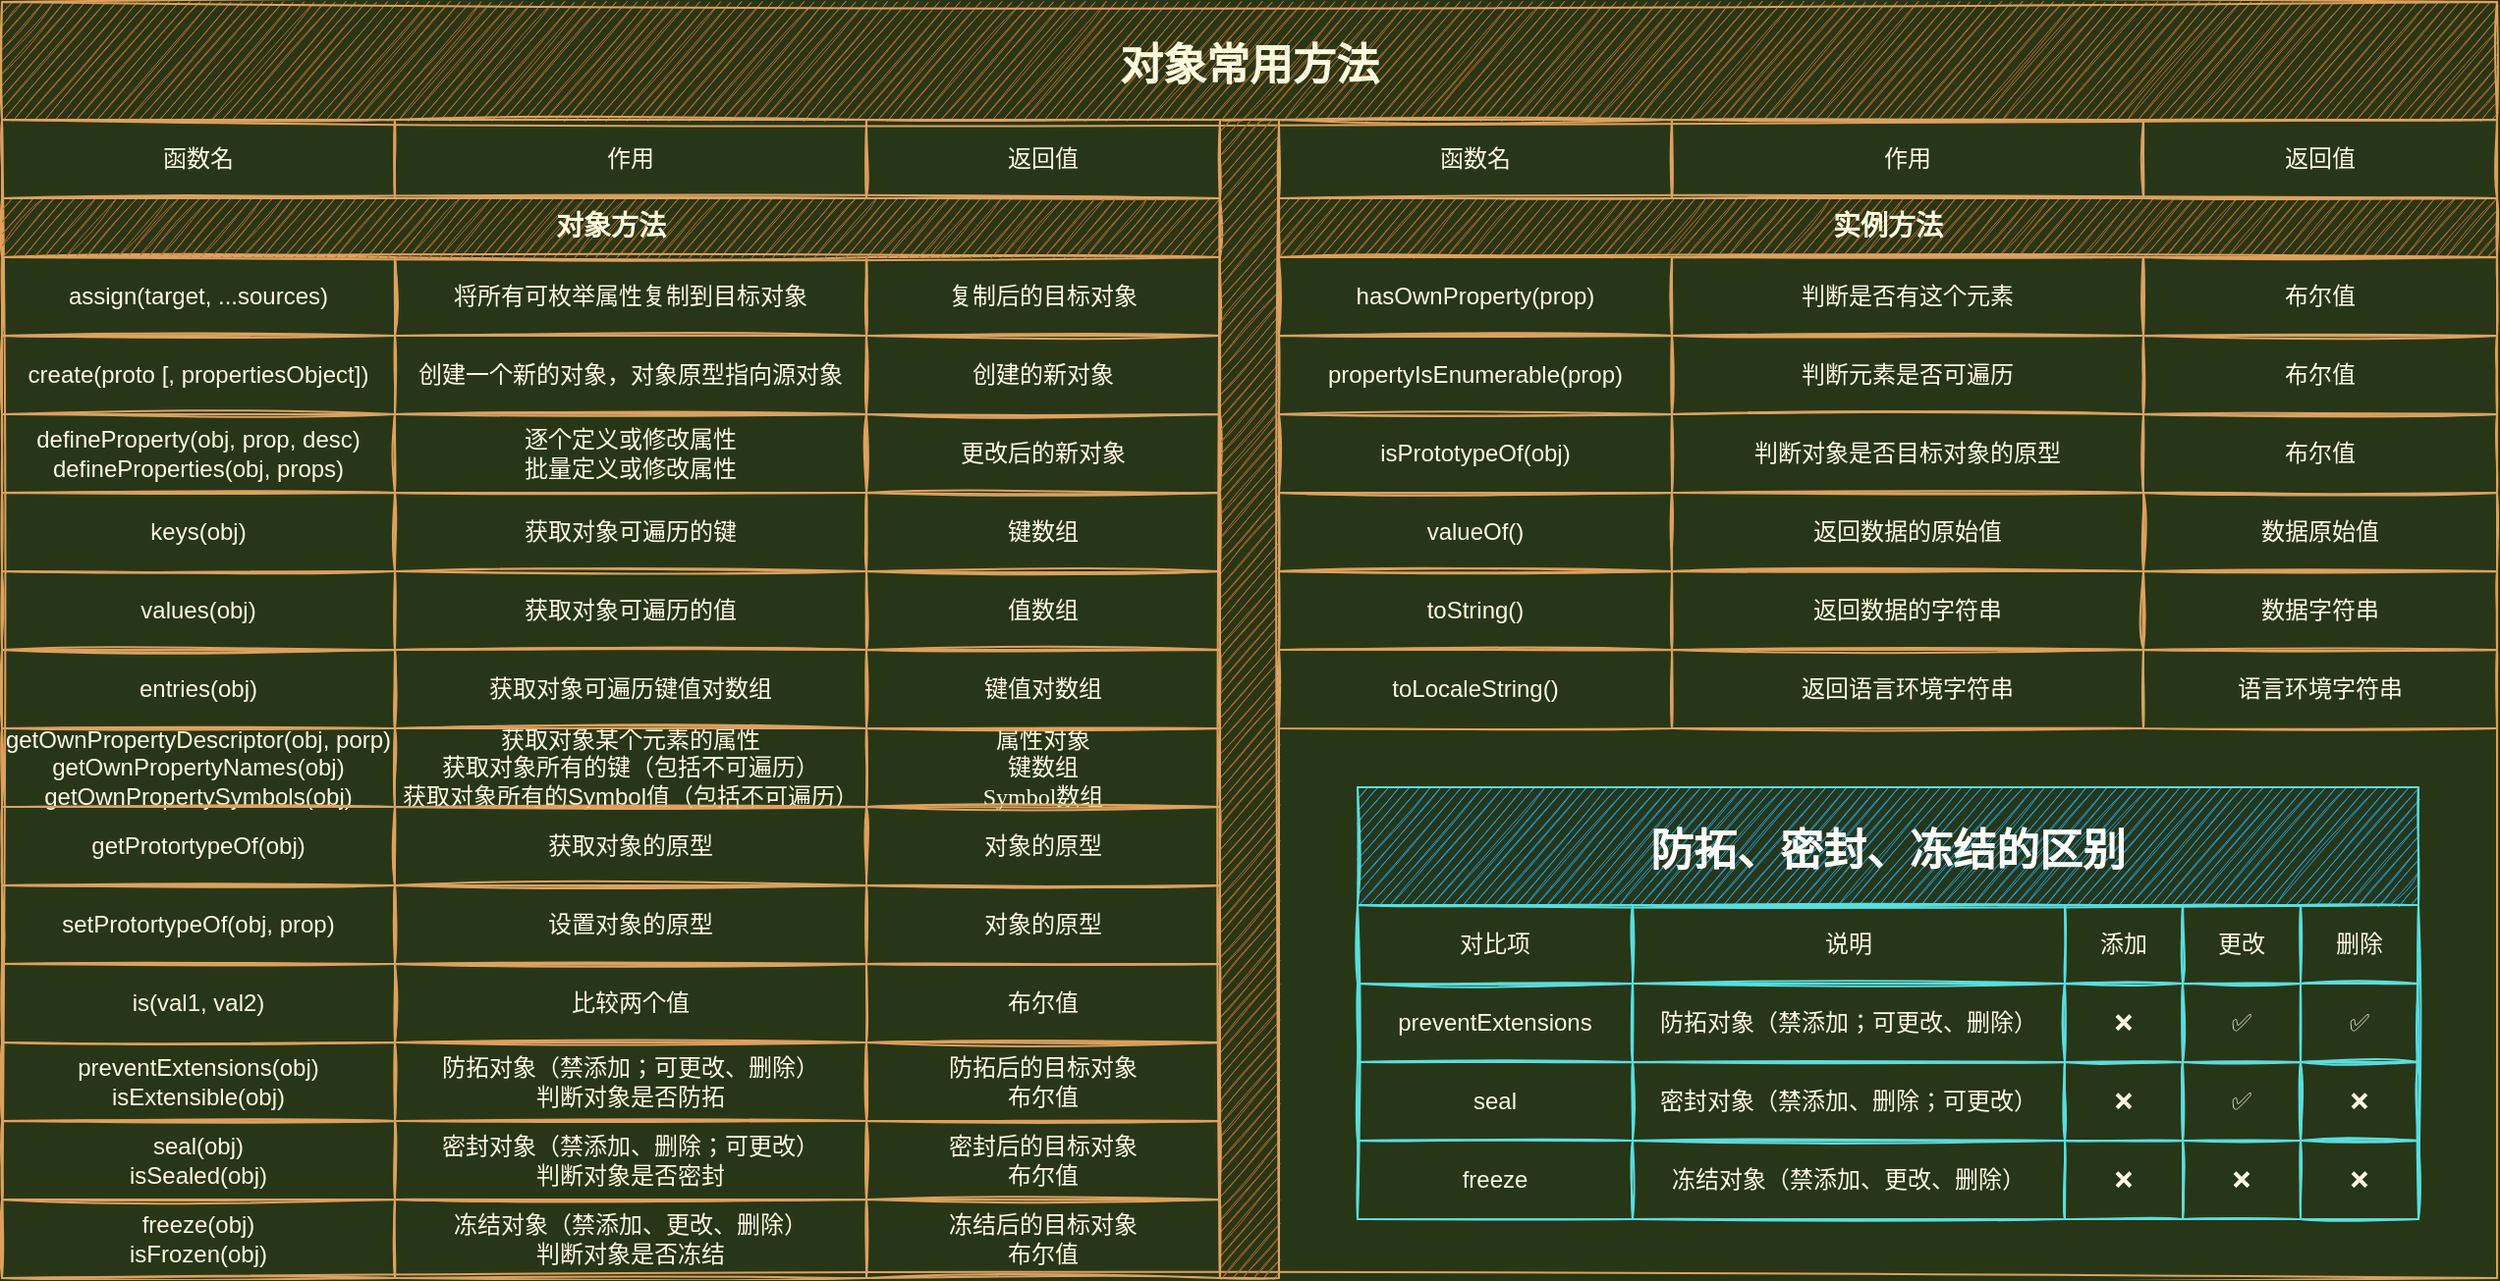 <mxfile version="18.0.1" type="device"><diagram id="MyC4N0mk3uq0Gx07OVX4" name="第 1 页"><mxGraphModel dx="2485" dy="839" grid="1" gridSize="10" guides="1" tooltips="1" connect="1" arrows="1" fold="1" page="0" pageScale="1" pageWidth="1600" pageHeight="900" background="#283618" math="0" shadow="0"><root><mxCell id="0"/><mxCell id="1" parent="0"/><mxCell id="WNdJeXzjOt3ikV5_hRUH-1" value="对象常用方法" style="swimlane;rounded=0;fontColor=#FEFAE0;strokeColor=#DDA15E;fillColor=#BC6C25;startSize=60;fontSize=22;sketch=1;" parent="1" vertex="1"><mxGeometry x="-920" y="40" width="1270" height="650" as="geometry"><mxRectangle x="-940" y="30" width="160" height="60" as="alternateBounds"/></mxGeometry></mxCell><mxCell id="5KKCU1d_Zbv4uG6h9ThC-34" value="assign(target, ...sources)" style="rounded=0;whiteSpace=wrap;html=1;fontColor=#FEFAE0;strokeColor=#DDA15E;fillColor=none;sketch=1;" parent="WNdJeXzjOt3ikV5_hRUH-1" vertex="1"><mxGeometry y="130" width="200" height="40" as="geometry"/></mxCell><mxCell id="5KKCU1d_Zbv4uG6h9ThC-35" value="create(proto [, propertiesObject])" style="rounded=0;whiteSpace=wrap;html=1;fontColor=#FEFAE0;strokeColor=#DDA15E;fillColor=none;sketch=1;" parent="WNdJeXzjOt3ikV5_hRUH-1" vertex="1"><mxGeometry y="170" width="200" height="40" as="geometry"/></mxCell><mxCell id="5KKCU1d_Zbv4uG6h9ThC-36" value="将所有可枚举属性复制到目标对象" style="rounded=0;whiteSpace=wrap;html=1;fontColor=#FEFAE0;strokeColor=#DDA15E;fillColor=none;sketch=1;" parent="WNdJeXzjOt3ikV5_hRUH-1" vertex="1"><mxGeometry x="200" y="130" width="240" height="40" as="geometry"/></mxCell><mxCell id="5KKCU1d_Zbv4uG6h9ThC-37" value="创建一个新的对象，对象原型指向源对象" style="rounded=0;whiteSpace=wrap;html=1;fontColor=#FEFAE0;strokeColor=#DDA15E;fillColor=none;sketch=1;" parent="WNdJeXzjOt3ikV5_hRUH-1" vertex="1"><mxGeometry x="200" y="170" width="240" height="40" as="geometry"/></mxCell><mxCell id="5KKCU1d_Zbv4uG6h9ThC-38" value="&lt;span style=&quot;font-family: &amp;quot;Apple Color Emoji&amp;quot;, &amp;quot;Segoe UI Emoji&amp;quot;, NotoColorEmoji, &amp;quot;Noto Color Emoji&amp;quot;, &amp;quot;Segoe UI Symbol&amp;quot;, &amp;quot;Android Emoji&amp;quot;, EmojiSymbols; line-height: 1em; font-size: 1em;&quot; aria-label=&quot;❌&quot; role=&quot;image&quot;&gt;创建的新对象&lt;/span&gt;" style="rounded=0;whiteSpace=wrap;html=1;fontColor=#FEFAE0;strokeColor=#DDA15E;fillColor=none;sketch=1;" parent="WNdJeXzjOt3ikV5_hRUH-1" vertex="1"><mxGeometry x="440" y="170" width="180" height="40" as="geometry"/></mxCell><mxCell id="5KKCU1d_Zbv4uG6h9ThC-39" value="&lt;font face=&quot;Apple Color Emoji, Segoe UI Emoji, NotoColorEmoji, Noto Color Emoji, Segoe UI Symbol, Android Emoji, EmojiSymbols&quot;&gt;复制后的目标对象&lt;/font&gt;" style="rounded=0;whiteSpace=wrap;html=1;fontColor=#FEFAE0;strokeColor=#DDA15E;fillColor=none;sketch=1;" parent="WNdJeXzjOt3ikV5_hRUH-1" vertex="1"><mxGeometry x="440" y="130" width="180" height="40" as="geometry"/></mxCell><mxCell id="5KKCU1d_Zbv4uG6h9ThC-40" value="函数名" style="rounded=0;whiteSpace=wrap;html=1;fontColor=#FEFAE0;strokeColor=#DDA15E;fillColor=none;sketch=1;" parent="WNdJeXzjOt3ikV5_hRUH-1" vertex="1"><mxGeometry y="60" width="200" height="40" as="geometry"/></mxCell><mxCell id="5KKCU1d_Zbv4uG6h9ThC-41" value="作用" style="rounded=0;whiteSpace=wrap;html=1;fontColor=#FEFAE0;strokeColor=#DDA15E;fillColor=none;sketch=1;" parent="WNdJeXzjOt3ikV5_hRUH-1" vertex="1"><mxGeometry x="200" y="60" width="240" height="40" as="geometry"/></mxCell><mxCell id="5KKCU1d_Zbv4uG6h9ThC-42" value="&lt;span style=&quot;font-family: &amp;quot;Apple Color Emoji&amp;quot;, &amp;quot;Segoe UI Emoji&amp;quot;, NotoColorEmoji, &amp;quot;Noto Color Emoji&amp;quot;, &amp;quot;Segoe UI Symbol&amp;quot;, &amp;quot;Android Emoji&amp;quot;, EmojiSymbols; line-height: 1em; font-size: 1em;&quot; aria-label=&quot;❌&quot; role=&quot;image&quot;&gt;返回值&lt;/span&gt;" style="rounded=0;whiteSpace=wrap;html=1;fontColor=#FEFAE0;strokeColor=#DDA15E;fillColor=none;fillStyle=dashed;sketch=1;" parent="WNdJeXzjOt3ikV5_hRUH-1" vertex="1"><mxGeometry x="440" y="60" width="180" height="40" as="geometry"/></mxCell><mxCell id="5KKCU1d_Zbv4uG6h9ThC-43" value="defineProperty(obj, prop, desc)&lt;br&gt;defineProperties(obj, props)" style="rounded=0;whiteSpace=wrap;html=1;fontColor=#FEFAE0;strokeColor=#DDA15E;fillColor=none;sketch=1;" parent="WNdJeXzjOt3ikV5_hRUH-1" vertex="1"><mxGeometry y="210" width="200" height="40" as="geometry"/></mxCell><mxCell id="5KKCU1d_Zbv4uG6h9ThC-44" value="逐个定义或修改属性&lt;br&gt;批量定义或修改属性" style="rounded=0;whiteSpace=wrap;html=1;fontColor=#FEFAE0;strokeColor=#DDA15E;fillColor=none;sketch=1;" parent="WNdJeXzjOt3ikV5_hRUH-1" vertex="1"><mxGeometry x="200" y="210" width="240" height="40" as="geometry"/></mxCell><mxCell id="5KKCU1d_Zbv4uG6h9ThC-45" value="&lt;font face=&quot;Apple Color Emoji, Segoe UI Emoji, NotoColorEmoji, Noto Color Emoji, Segoe UI Symbol, Android Emoji, EmojiSymbols&quot;&gt;更改后的新对象&lt;/font&gt;" style="rounded=0;whiteSpace=wrap;html=1;fontColor=#FEFAE0;strokeColor=#DDA15E;fillColor=none;sketch=1;" parent="WNdJeXzjOt3ikV5_hRUH-1" vertex="1"><mxGeometry x="440" y="210" width="180" height="40" as="geometry"/></mxCell><mxCell id="5KKCU1d_Zbv4uG6h9ThC-46" value="keys(obj)" style="rounded=0;whiteSpace=wrap;html=1;fontColor=#FEFAE0;strokeColor=#DDA15E;fillColor=none;sketch=1;" parent="WNdJeXzjOt3ikV5_hRUH-1" vertex="1"><mxGeometry y="250" width="200" height="40" as="geometry"/></mxCell><mxCell id="5KKCU1d_Zbv4uG6h9ThC-47" value="获取对象可遍历的键" style="rounded=0;whiteSpace=wrap;html=1;fontColor=#FEFAE0;strokeColor=#DDA15E;fillColor=none;sketch=1;" parent="WNdJeXzjOt3ikV5_hRUH-1" vertex="1"><mxGeometry x="200" y="250" width="240" height="40" as="geometry"/></mxCell><mxCell id="5KKCU1d_Zbv4uG6h9ThC-48" value="&lt;span style=&quot;font-family: &amp;quot;Apple Color Emoji&amp;quot;, &amp;quot;Segoe UI Emoji&amp;quot;, NotoColorEmoji, &amp;quot;Noto Color Emoji&amp;quot;, &amp;quot;Segoe UI Symbol&amp;quot;, &amp;quot;Android Emoji&amp;quot;, EmojiSymbols; line-height: 1em; font-size: 1em;&quot; aria-label=&quot;❌&quot; role=&quot;image&quot;&gt;键数组&lt;/span&gt;" style="rounded=0;whiteSpace=wrap;html=1;fontColor=#FEFAE0;strokeColor=#DDA15E;fillColor=none;sketch=1;" parent="WNdJeXzjOt3ikV5_hRUH-1" vertex="1"><mxGeometry x="440" y="250" width="180" height="40" as="geometry"/></mxCell><mxCell id="5KKCU1d_Zbv4uG6h9ThC-49" value="values(obj)" style="rounded=0;whiteSpace=wrap;html=1;fontColor=#FEFAE0;strokeColor=#DDA15E;fillColor=none;sketch=1;" parent="WNdJeXzjOt3ikV5_hRUH-1" vertex="1"><mxGeometry y="290" width="200" height="40" as="geometry"/></mxCell><mxCell id="5KKCU1d_Zbv4uG6h9ThC-50" value="获取对象可遍历的值" style="rounded=0;whiteSpace=wrap;html=1;fontColor=#FEFAE0;strokeColor=#DDA15E;fillColor=none;sketch=1;" parent="WNdJeXzjOt3ikV5_hRUH-1" vertex="1"><mxGeometry x="200" y="290" width="240" height="40" as="geometry"/></mxCell><mxCell id="5KKCU1d_Zbv4uG6h9ThC-51" value="&lt;span style=&quot;font-family: &amp;quot;Apple Color Emoji&amp;quot;, &amp;quot;Segoe UI Emoji&amp;quot;, NotoColorEmoji, &amp;quot;Noto Color Emoji&amp;quot;, &amp;quot;Segoe UI Symbol&amp;quot;, &amp;quot;Android Emoji&amp;quot;, EmojiSymbols; line-height: 1em; font-size: 1em;&quot; aria-label=&quot;❌&quot; role=&quot;image&quot;&gt;值数组&lt;/span&gt;" style="rounded=0;whiteSpace=wrap;html=1;fontColor=#FEFAE0;strokeColor=#DDA15E;fillColor=none;sketch=1;" parent="WNdJeXzjOt3ikV5_hRUH-1" vertex="1"><mxGeometry x="440" y="290" width="180" height="40" as="geometry"/></mxCell><mxCell id="5KKCU1d_Zbv4uG6h9ThC-52" value="getOwnPropertyDescriptor(obj, porp)&lt;br&gt;getOwnPropertyNames(obj)&lt;br&gt;getOwnPropertySymbols(obj)" style="rounded=0;whiteSpace=wrap;html=1;fontColor=#FEFAE0;strokeColor=#DDA15E;fillColor=none;sketch=1;" parent="WNdJeXzjOt3ikV5_hRUH-1" vertex="1"><mxGeometry y="370" width="200" height="40" as="geometry"/></mxCell><mxCell id="5KKCU1d_Zbv4uG6h9ThC-53" value="获取对象某个元素的属性&lt;br&gt;获取对象所有的键（包括不可遍历）&lt;br&gt;获取对象所有的Symbol值（包括不可遍历）" style="rounded=0;whiteSpace=wrap;html=1;fontColor=#FEFAE0;strokeColor=#DDA15E;fillColor=none;sketch=1;" parent="WNdJeXzjOt3ikV5_hRUH-1" vertex="1"><mxGeometry x="200" y="370" width="240" height="40" as="geometry"/></mxCell><mxCell id="5KKCU1d_Zbv4uG6h9ThC-54" value="&lt;span style=&quot;font-family: &amp;quot;Apple Color Emoji&amp;quot;, &amp;quot;Segoe UI Emoji&amp;quot;, NotoColorEmoji, &amp;quot;Noto Color Emoji&amp;quot;, &amp;quot;Segoe UI Symbol&amp;quot;, &amp;quot;Android Emoji&amp;quot;, EmojiSymbols;&quot;&gt;属性对象&lt;br&gt;键数组&lt;br&gt;Symbol数组&lt;br&gt;&lt;/span&gt;" style="rounded=0;whiteSpace=wrap;html=1;fontColor=#FEFAE0;strokeColor=#DDA15E;fillColor=none;sketch=1;" parent="WNdJeXzjOt3ikV5_hRUH-1" vertex="1"><mxGeometry x="440" y="370" width="180" height="40" as="geometry"/></mxCell><mxCell id="5KKCU1d_Zbv4uG6h9ThC-55" value="getProtortypeOf(obj)" style="rounded=0;whiteSpace=wrap;html=1;fontColor=#FEFAE0;strokeColor=#DDA15E;fillColor=none;sketch=1;" parent="WNdJeXzjOt3ikV5_hRUH-1" vertex="1"><mxGeometry y="410" width="200" height="40" as="geometry"/></mxCell><mxCell id="5KKCU1d_Zbv4uG6h9ThC-56" value="获取对象的原型" style="rounded=0;whiteSpace=wrap;html=1;fontColor=#FEFAE0;strokeColor=#DDA15E;fillColor=none;sketch=1;" parent="WNdJeXzjOt3ikV5_hRUH-1" vertex="1"><mxGeometry x="200" y="410" width="240" height="40" as="geometry"/></mxCell><mxCell id="5KKCU1d_Zbv4uG6h9ThC-57" value="对象的原型" style="rounded=0;whiteSpace=wrap;html=1;fontColor=#FEFAE0;strokeColor=#DDA15E;fillColor=none;sketch=1;" parent="WNdJeXzjOt3ikV5_hRUH-1" vertex="1"><mxGeometry x="440" y="410" width="180" height="40" as="geometry"/></mxCell><mxCell id="5KKCU1d_Zbv4uG6h9ThC-58" value="is(val1, val2)" style="rounded=0;whiteSpace=wrap;html=1;fontColor=#FEFAE0;strokeColor=#DDA15E;fillColor=none;sketch=1;" parent="WNdJeXzjOt3ikV5_hRUH-1" vertex="1"><mxGeometry y="490" width="200" height="40" as="geometry"/></mxCell><mxCell id="5KKCU1d_Zbv4uG6h9ThC-59" value="比较两个值" style="rounded=0;whiteSpace=wrap;html=1;fontColor=#FEFAE0;strokeColor=#DDA15E;fillColor=none;sketch=1;" parent="WNdJeXzjOt3ikV5_hRUH-1" vertex="1"><mxGeometry x="200" y="490" width="240" height="40" as="geometry"/></mxCell><mxCell id="5KKCU1d_Zbv4uG6h9ThC-60" value="布尔值" style="rounded=0;whiteSpace=wrap;html=1;fontColor=#FEFAE0;strokeColor=#DDA15E;fillColor=none;sketch=1;" parent="WNdJeXzjOt3ikV5_hRUH-1" vertex="1"><mxGeometry x="440" y="490" width="180" height="40" as="geometry"/></mxCell><mxCell id="5KKCU1d_Zbv4uG6h9ThC-61" value="entries(obj)" style="rounded=0;whiteSpace=wrap;html=1;fontColor=#FEFAE0;strokeColor=#DDA15E;fillColor=none;sketch=1;" parent="WNdJeXzjOt3ikV5_hRUH-1" vertex="1"><mxGeometry y="330" width="200" height="40" as="geometry"/></mxCell><mxCell id="5KKCU1d_Zbv4uG6h9ThC-62" value="获取对象可遍历键值对数组" style="rounded=0;whiteSpace=wrap;html=1;fontColor=#FEFAE0;strokeColor=#DDA15E;fillColor=none;sketch=1;" parent="WNdJeXzjOt3ikV5_hRUH-1" vertex="1"><mxGeometry x="200" y="330" width="240" height="40" as="geometry"/></mxCell><mxCell id="5KKCU1d_Zbv4uG6h9ThC-63" value="键值对数组" style="rounded=0;whiteSpace=wrap;html=1;fontColor=#FEFAE0;strokeColor=#DDA15E;fillColor=none;sketch=1;" parent="WNdJeXzjOt3ikV5_hRUH-1" vertex="1"><mxGeometry x="440" y="330" width="180" height="40" as="geometry"/></mxCell><mxCell id="WNdJeXzjOt3ikV5_hRUH-3" value="&lt;font size=&quot;1&quot; face=&quot;Apple Color Emoji, Segoe UI Emoji, NotoColorEmoji, Noto Color Emoji, Segoe UI Symbol, Android Emoji, EmojiSymbols&quot;&gt;&lt;b style=&quot;font-size: 14px;&quot;&gt;对象方法&lt;/b&gt;&lt;/font&gt;" style="rounded=0;whiteSpace=wrap;html=1;fontColor=#FEFAE0;strokeColor=#DDA15E;fillColor=#BC6C25;fillStyle=auto;sketch=1;" parent="WNdJeXzjOt3ikV5_hRUH-1" vertex="1"><mxGeometry y="100" width="620" height="30" as="geometry"/></mxCell><mxCell id="WNdJeXzjOt3ikV5_hRUH-4" value="&lt;font size=&quot;1&quot; face=&quot;Apple Color Emoji, Segoe UI Emoji, NotoColorEmoji, Noto Color Emoji, Segoe UI Symbol, Android Emoji, EmojiSymbols&quot;&gt;&lt;b style=&quot;font-size: 14px;&quot;&gt;实例方法&lt;/b&gt;&lt;/font&gt;" style="rounded=0;whiteSpace=wrap;html=1;fontColor=#FEFAE0;strokeColor=#DDA15E;fillColor=#BC6C25;fillStyle=auto;sketch=1;" parent="WNdJeXzjOt3ikV5_hRUH-1" vertex="1"><mxGeometry x="650" y="100" width="620" height="30" as="geometry"/></mxCell><mxCell id="zcXGrPnFrczwKPvCrAWV-1" value="hasOwnProperty(prop)" style="rounded=0;whiteSpace=wrap;html=1;fontColor=#FEFAE0;strokeColor=#DDA15E;fillColor=none;sketch=1;" parent="WNdJeXzjOt3ikV5_hRUH-1" vertex="1"><mxGeometry x="650" y="130" width="200" height="40" as="geometry"/></mxCell><mxCell id="zcXGrPnFrczwKPvCrAWV-2" value="propertyIsEnumerable(prop)" style="rounded=0;whiteSpace=wrap;html=1;fontColor=#FEFAE0;strokeColor=#DDA15E;fillColor=none;sketch=1;" parent="WNdJeXzjOt3ikV5_hRUH-1" vertex="1"><mxGeometry x="650" y="170" width="200" height="40" as="geometry"/></mxCell><mxCell id="zcXGrPnFrczwKPvCrAWV-13" value="判断是否有这个元素" style="rounded=0;whiteSpace=wrap;html=1;fontColor=#FEFAE0;strokeColor=#DDA15E;fillColor=none;sketch=1;" parent="WNdJeXzjOt3ikV5_hRUH-1" vertex="1"><mxGeometry x="850" y="130" width="240" height="40" as="geometry"/></mxCell><mxCell id="zcXGrPnFrczwKPvCrAWV-18" value="判断元素是否可遍历" style="rounded=0;whiteSpace=wrap;html=1;fontColor=#FEFAE0;strokeColor=#DDA15E;fillColor=none;sketch=1;" parent="WNdJeXzjOt3ikV5_hRUH-1" vertex="1"><mxGeometry x="850" y="170" width="240" height="40" as="geometry"/></mxCell><mxCell id="zcXGrPnFrczwKPvCrAWV-24" value="&lt;span style=&quot;font-family: &amp;quot;Apple Color Emoji&amp;quot;, &amp;quot;Segoe UI Emoji&amp;quot;, NotoColorEmoji, &amp;quot;Noto Color Emoji&amp;quot;, &amp;quot;Segoe UI Symbol&amp;quot;, &amp;quot;Android Emoji&amp;quot;, EmojiSymbols; line-height: 1em; font-size: 1em;&quot; aria-label=&quot;❌&quot; role=&quot;image&quot;&gt;布尔值&lt;/span&gt;" style="rounded=0;whiteSpace=wrap;html=1;fontColor=#FEFAE0;strokeColor=#DDA15E;fillColor=none;sketch=1;" parent="WNdJeXzjOt3ikV5_hRUH-1" vertex="1"><mxGeometry x="1090" y="170" width="180" height="40" as="geometry"/></mxCell><mxCell id="zcXGrPnFrczwKPvCrAWV-30" value="&lt;span style=&quot;font-family: &amp;quot;Apple Color Emoji&amp;quot;, &amp;quot;Segoe UI Emoji&amp;quot;, NotoColorEmoji, &amp;quot;Noto Color Emoji&amp;quot;, &amp;quot;Segoe UI Symbol&amp;quot;, &amp;quot;Android Emoji&amp;quot;, EmojiSymbols; line-height: 1em; font-size: 1em;&quot; aria-label=&quot;❌&quot; role=&quot;image&quot;&gt;布尔值&lt;/span&gt;" style="rounded=0;whiteSpace=wrap;html=1;fontColor=#FEFAE0;strokeColor=#DDA15E;fillColor=none;sketch=1;" parent="WNdJeXzjOt3ikV5_hRUH-1" vertex="1"><mxGeometry x="1090" y="130" width="180" height="40" as="geometry"/></mxCell><mxCell id="5KKCU1d_Zbv4uG6h9ThC-19" value="isPrototypeOf(obj)" style="rounded=0;whiteSpace=wrap;html=1;fontColor=#FEFAE0;strokeColor=#DDA15E;fillColor=none;sketch=1;" parent="WNdJeXzjOt3ikV5_hRUH-1" vertex="1"><mxGeometry x="650" y="210" width="200" height="40" as="geometry"/></mxCell><mxCell id="5KKCU1d_Zbv4uG6h9ThC-20" value="判断对象是否目标对象的原型" style="rounded=0;whiteSpace=wrap;html=1;fontColor=#FEFAE0;strokeColor=#DDA15E;fillColor=none;sketch=1;" parent="WNdJeXzjOt3ikV5_hRUH-1" vertex="1"><mxGeometry x="850" y="210" width="240" height="40" as="geometry"/></mxCell><mxCell id="5KKCU1d_Zbv4uG6h9ThC-21" value="&lt;span style=&quot;font-family: &amp;quot;Apple Color Emoji&amp;quot;, &amp;quot;Segoe UI Emoji&amp;quot;, NotoColorEmoji, &amp;quot;Noto Color Emoji&amp;quot;, &amp;quot;Segoe UI Symbol&amp;quot;, &amp;quot;Android Emoji&amp;quot;, EmojiSymbols; line-height: 1em; font-size: 1em;&quot; aria-label=&quot;❌&quot; role=&quot;image&quot;&gt;布尔值&lt;/span&gt;" style="rounded=0;whiteSpace=wrap;html=1;fontColor=#FEFAE0;strokeColor=#DDA15E;fillColor=none;sketch=1;" parent="WNdJeXzjOt3ikV5_hRUH-1" vertex="1"><mxGeometry x="1090" y="210" width="180" height="40" as="geometry"/></mxCell><mxCell id="5KKCU1d_Zbv4uG6h9ThC-22" value="valueOf()" style="rounded=0;whiteSpace=wrap;html=1;fontColor=#FEFAE0;strokeColor=#DDA15E;fillColor=none;sketch=1;" parent="WNdJeXzjOt3ikV5_hRUH-1" vertex="1"><mxGeometry x="650" y="250" width="200" height="40" as="geometry"/></mxCell><mxCell id="5KKCU1d_Zbv4uG6h9ThC-23" value="返回数据的原始值" style="rounded=0;whiteSpace=wrap;html=1;fontColor=#FEFAE0;strokeColor=#DDA15E;fillColor=none;sketch=1;" parent="WNdJeXzjOt3ikV5_hRUH-1" vertex="1"><mxGeometry x="850" y="250" width="240" height="40" as="geometry"/></mxCell><mxCell id="5KKCU1d_Zbv4uG6h9ThC-24" value="&lt;span style=&quot;font-family: &amp;quot;Apple Color Emoji&amp;quot;, &amp;quot;Segoe UI Emoji&amp;quot;, NotoColorEmoji, &amp;quot;Noto Color Emoji&amp;quot;, &amp;quot;Segoe UI Symbol&amp;quot;, &amp;quot;Android Emoji&amp;quot;, EmojiSymbols; line-height: 1em; font-size: 1em;&quot; aria-label=&quot;❌&quot; role=&quot;image&quot;&gt;数据原始值&lt;/span&gt;" style="rounded=0;whiteSpace=wrap;html=1;fontColor=#FEFAE0;strokeColor=#DDA15E;fillColor=none;sketch=1;" parent="WNdJeXzjOt3ikV5_hRUH-1" vertex="1"><mxGeometry x="1090" y="250" width="180" height="40" as="geometry"/></mxCell><mxCell id="5KKCU1d_Zbv4uG6h9ThC-25" value="toString()" style="rounded=0;whiteSpace=wrap;html=1;fontColor=#FEFAE0;strokeColor=#DDA15E;fillColor=none;sketch=1;" parent="WNdJeXzjOt3ikV5_hRUH-1" vertex="1"><mxGeometry x="650" y="290" width="200" height="40" as="geometry"/></mxCell><mxCell id="5KKCU1d_Zbv4uG6h9ThC-26" value="返回数据的字符串" style="rounded=0;whiteSpace=wrap;html=1;fontColor=#FEFAE0;strokeColor=#DDA15E;fillColor=none;sketch=1;" parent="WNdJeXzjOt3ikV5_hRUH-1" vertex="1"><mxGeometry x="850" y="290" width="240" height="40" as="geometry"/></mxCell><mxCell id="5KKCU1d_Zbv4uG6h9ThC-27" value="&lt;span style=&quot;font-family: &amp;quot;Apple Color Emoji&amp;quot;, &amp;quot;Segoe UI Emoji&amp;quot;, NotoColorEmoji, &amp;quot;Noto Color Emoji&amp;quot;, &amp;quot;Segoe UI Symbol&amp;quot;, &amp;quot;Android Emoji&amp;quot;, EmojiSymbols; line-height: 1em; font-size: 1em;&quot; aria-label=&quot;❌&quot; role=&quot;image&quot;&gt;数据字符串&lt;/span&gt;" style="rounded=0;whiteSpace=wrap;html=1;fontColor=#FEFAE0;strokeColor=#DDA15E;fillColor=none;sketch=1;" parent="WNdJeXzjOt3ikV5_hRUH-1" vertex="1"><mxGeometry x="1090" y="290" width="180" height="40" as="geometry"/></mxCell><mxCell id="5KKCU1d_Zbv4uG6h9ThC-28" value="toLocaleString()" style="rounded=0;whiteSpace=wrap;html=1;fontColor=#FEFAE0;strokeColor=#DDA15E;fillColor=none;sketch=1;" parent="WNdJeXzjOt3ikV5_hRUH-1" vertex="1"><mxGeometry x="650" y="330" width="200" height="40" as="geometry"/></mxCell><mxCell id="5KKCU1d_Zbv4uG6h9ThC-29" value="返回语言环境字符串" style="rounded=0;whiteSpace=wrap;html=1;fontColor=#FEFAE0;strokeColor=#DDA15E;fillColor=none;sketch=1;" parent="WNdJeXzjOt3ikV5_hRUH-1" vertex="1"><mxGeometry x="850" y="330" width="240" height="40" as="geometry"/></mxCell><mxCell id="5KKCU1d_Zbv4uG6h9ThC-30" value="语言环境字符串" style="rounded=0;whiteSpace=wrap;html=1;fontColor=#FEFAE0;strokeColor=#DDA15E;fillColor=none;sketch=1;" parent="WNdJeXzjOt3ikV5_hRUH-1" vertex="1"><mxGeometry x="1090" y="330" width="180" height="40" as="geometry"/></mxCell><mxCell id="WNdJeXzjOt3ikV5_hRUH-5" value="" style="rounded=0;whiteSpace=wrap;html=1;fontColor=#FEFAE0;strokeColor=#DDA15E;fillColor=#BC6C25;fillStyle=auto;sketch=1;" parent="WNdJeXzjOt3ikV5_hRUH-1" vertex="1"><mxGeometry x="620" y="60" width="30" height="590" as="geometry"/></mxCell><mxCell id="WNdJeXzjOt3ikV5_hRUH-6" value="函数名" style="rounded=0;whiteSpace=wrap;html=1;fontColor=#FEFAE0;strokeColor=#DDA15E;fillColor=none;sketch=1;" parent="WNdJeXzjOt3ikV5_hRUH-1" vertex="1"><mxGeometry x="650" y="60" width="200" height="40" as="geometry"/></mxCell><mxCell id="WNdJeXzjOt3ikV5_hRUH-7" value="作用" style="rounded=0;whiteSpace=wrap;html=1;fontColor=#FEFAE0;strokeColor=#DDA15E;fillColor=none;sketch=1;" parent="WNdJeXzjOt3ikV5_hRUH-1" vertex="1"><mxGeometry x="850" y="60" width="240" height="40" as="geometry"/></mxCell><mxCell id="WNdJeXzjOt3ikV5_hRUH-8" value="&lt;span style=&quot;font-family: &amp;quot;Apple Color Emoji&amp;quot;, &amp;quot;Segoe UI Emoji&amp;quot;, NotoColorEmoji, &amp;quot;Noto Color Emoji&amp;quot;, &amp;quot;Segoe UI Symbol&amp;quot;, &amp;quot;Android Emoji&amp;quot;, EmojiSymbols; line-height: 1em; font-size: 1em;&quot; aria-label=&quot;❌&quot; role=&quot;image&quot;&gt;返回值&lt;/span&gt;" style="rounded=0;whiteSpace=wrap;html=1;fontColor=#FEFAE0;strokeColor=#DDA15E;fillColor=none;fillStyle=dashed;sketch=1;" parent="WNdJeXzjOt3ikV5_hRUH-1" vertex="1"><mxGeometry x="1090" y="60" width="180" height="40" as="geometry"/></mxCell><mxCell id="WNdJeXzjOt3ikV5_hRUH-9" value="setProtortypeOf(obj, prop)" style="rounded=0;whiteSpace=wrap;html=1;fontColor=#FEFAE0;strokeColor=#DDA15E;fillColor=none;sketch=1;" parent="WNdJeXzjOt3ikV5_hRUH-1" vertex="1"><mxGeometry y="450" width="200" height="40" as="geometry"/></mxCell><mxCell id="WNdJeXzjOt3ikV5_hRUH-10" value="设置对象的原型" style="rounded=0;whiteSpace=wrap;html=1;fontColor=#FEFAE0;strokeColor=#DDA15E;fillColor=none;sketch=1;" parent="WNdJeXzjOt3ikV5_hRUH-1" vertex="1"><mxGeometry x="200" y="450" width="240" height="40" as="geometry"/></mxCell><mxCell id="WNdJeXzjOt3ikV5_hRUH-11" value="对象的原型" style="rounded=0;whiteSpace=wrap;html=1;fontColor=#FEFAE0;strokeColor=#DDA15E;fillColor=none;sketch=1;" parent="WNdJeXzjOt3ikV5_hRUH-1" vertex="1"><mxGeometry x="440" y="450" width="180" height="40" as="geometry"/></mxCell><mxCell id="WNdJeXzjOt3ikV5_hRUH-35" value="preventExtensions(obj)&lt;br&gt;isExtensible(obj)" style="rounded=0;whiteSpace=wrap;html=1;fontColor=#FEFAE0;strokeColor=#DDA15E;fillColor=none;sketch=1;" parent="WNdJeXzjOt3ikV5_hRUH-1" vertex="1"><mxGeometry y="530" width="200" height="40" as="geometry"/></mxCell><mxCell id="WNdJeXzjOt3ikV5_hRUH-36" value="防拓对象（禁添加；可更改、删除）&lt;br&gt;判断对象是否防拓" style="rounded=0;whiteSpace=wrap;html=1;fontColor=#FEFAE0;strokeColor=#DDA15E;fillColor=none;sketch=1;" parent="WNdJeXzjOt3ikV5_hRUH-1" vertex="1"><mxGeometry x="200" y="530" width="240" height="40" as="geometry"/></mxCell><mxCell id="WNdJeXzjOt3ikV5_hRUH-37" value="防拓后的目标对象&lt;br&gt;布尔值" style="rounded=0;whiteSpace=wrap;html=1;fontColor=#FEFAE0;strokeColor=#DDA15E;fillColor=none;sketch=1;" parent="WNdJeXzjOt3ikV5_hRUH-1" vertex="1"><mxGeometry x="440" y="530" width="180" height="40" as="geometry"/></mxCell><mxCell id="WNdJeXzjOt3ikV5_hRUH-38" value="seal(obj)&lt;br&gt;isSealed(obj)" style="rounded=0;whiteSpace=wrap;html=1;fontColor=#FEFAE0;strokeColor=#DDA15E;fillColor=none;sketch=1;" parent="WNdJeXzjOt3ikV5_hRUH-1" vertex="1"><mxGeometry y="570" width="200" height="40" as="geometry"/></mxCell><mxCell id="WNdJeXzjOt3ikV5_hRUH-39" value="密封对象（禁添加、删除；可更改）&lt;br&gt;判断对象是否密封" style="rounded=0;whiteSpace=wrap;html=1;fontColor=#FEFAE0;strokeColor=#DDA15E;fillColor=none;sketch=1;" parent="WNdJeXzjOt3ikV5_hRUH-1" vertex="1"><mxGeometry x="200" y="570" width="240" height="40" as="geometry"/></mxCell><mxCell id="WNdJeXzjOt3ikV5_hRUH-40" value="密封后的目标对象&lt;br&gt;布尔值" style="rounded=0;whiteSpace=wrap;html=1;fontColor=#FEFAE0;strokeColor=#DDA15E;fillColor=none;sketch=1;" parent="WNdJeXzjOt3ikV5_hRUH-1" vertex="1"><mxGeometry x="440" y="570" width="180" height="40" as="geometry"/></mxCell><mxCell id="WNdJeXzjOt3ikV5_hRUH-41" value="freeze(obj)&lt;br&gt;isFrozen(obj)" style="rounded=0;whiteSpace=wrap;html=1;fontColor=#FEFAE0;strokeColor=#DDA15E;fillColor=none;sketch=1;" parent="WNdJeXzjOt3ikV5_hRUH-1" vertex="1"><mxGeometry y="610" width="200" height="40" as="geometry"/></mxCell><mxCell id="WNdJeXzjOt3ikV5_hRUH-42" value="冻结对象（禁添加、更改、删除）&lt;br&gt;判断对象是否冻结" style="rounded=0;whiteSpace=wrap;html=1;fontColor=#FEFAE0;strokeColor=#DDA15E;fillColor=none;sketch=1;" parent="WNdJeXzjOt3ikV5_hRUH-1" vertex="1"><mxGeometry x="200" y="610" width="240" height="40" as="geometry"/></mxCell><mxCell id="WNdJeXzjOt3ikV5_hRUH-43" value="冻结后的目标对象&lt;br&gt;布尔值" style="rounded=0;whiteSpace=wrap;html=1;fontColor=#FEFAE0;strokeColor=#DDA15E;fillColor=none;sketch=1;" parent="WNdJeXzjOt3ikV5_hRUH-1" vertex="1"><mxGeometry x="440" y="610" width="180" height="40" as="geometry"/></mxCell><mxCell id="WNdJeXzjOt3ikV5_hRUH-65" value="防拓、密封、冻结的区别" style="swimlane;rounded=0;sketch=1;fontSize=22;fontColor=#ffffff;strokeColor=#59DEDE;fillColor=#1ba1e2;startSize=60;" parent="WNdJeXzjOt3ikV5_hRUH-1" vertex="1"><mxGeometry x="690" y="400" width="540" height="220" as="geometry"><mxRectangle x="690" y="400" width="270" height="60" as="alternateBounds"/></mxGeometry></mxCell><mxCell id="WNdJeXzjOt3ikV5_hRUH-44" value="preventExtensions" style="rounded=0;whiteSpace=wrap;html=1;fontColor=#FEFAE0;strokeColor=#59DEDE;fillColor=none;sketch=1;" parent="WNdJeXzjOt3ikV5_hRUH-65" vertex="1"><mxGeometry y="100" width="140" height="40" as="geometry"/></mxCell><mxCell id="WNdJeXzjOt3ikV5_hRUH-45" value="seal" style="rounded=0;whiteSpace=wrap;html=1;fontColor=#FEFAE0;strokeColor=#59DEDE;fillColor=none;sketch=1;" parent="WNdJeXzjOt3ikV5_hRUH-65" vertex="1"><mxGeometry y="140" width="140" height="40" as="geometry"/></mxCell><mxCell id="WNdJeXzjOt3ikV5_hRUH-46" value="防拓对象（禁添加；可更改、删除）" style="rounded=0;whiteSpace=wrap;html=1;fontColor=#FEFAE0;strokeColor=#59DEDE;fillColor=none;sketch=1;" parent="WNdJeXzjOt3ikV5_hRUH-65" vertex="1"><mxGeometry x="140" y="100" width="220" height="40" as="geometry"/></mxCell><mxCell id="WNdJeXzjOt3ikV5_hRUH-47" value="密封对象（禁添加、删除；可更改）" style="rounded=0;whiteSpace=wrap;html=1;fontColor=#FEFAE0;strokeColor=#59DEDE;fillColor=none;sketch=1;" parent="WNdJeXzjOt3ikV5_hRUH-65" vertex="1"><mxGeometry x="140" y="140" width="220" height="40" as="geometry"/></mxCell><mxCell id="WNdJeXzjOt3ikV5_hRUH-48" value="freeze" style="rounded=0;whiteSpace=wrap;html=1;fontColor=#FEFAE0;strokeColor=#59DEDE;fillColor=none;sketch=1;" parent="WNdJeXzjOt3ikV5_hRUH-65" vertex="1"><mxGeometry y="180" width="140" height="40" as="geometry"/></mxCell><mxCell id="WNdJeXzjOt3ikV5_hRUH-49" value="冻结对象（禁添加、更改、删除）" style="rounded=0;whiteSpace=wrap;html=1;fontColor=#FEFAE0;strokeColor=#59DEDE;fillColor=none;sketch=1;" parent="WNdJeXzjOt3ikV5_hRUH-65" vertex="1"><mxGeometry x="140" y="180" width="220" height="40" as="geometry"/></mxCell><mxCell id="WNdJeXzjOt3ikV5_hRUH-50" value="对比项" style="rounded=0;whiteSpace=wrap;html=1;fontColor=#FEFAE0;strokeColor=#59DEDE;fillColor=none;sketch=1;" parent="WNdJeXzjOt3ikV5_hRUH-65" vertex="1"><mxGeometry y="60" width="140" height="40" as="geometry"/></mxCell><mxCell id="WNdJeXzjOt3ikV5_hRUH-51" value="说明" style="rounded=0;whiteSpace=wrap;html=1;fontColor=#FEFAE0;strokeColor=#59DEDE;fillColor=none;sketch=1;" parent="WNdJeXzjOt3ikV5_hRUH-65" vertex="1"><mxGeometry x="140" y="60" width="220" height="40" as="geometry"/></mxCell><mxCell id="WNdJeXzjOt3ikV5_hRUH-52" value="添加" style="rounded=0;whiteSpace=wrap;html=1;fontColor=#FEFAE0;strokeColor=#59DEDE;fillColor=none;sketch=1;" parent="WNdJeXzjOt3ikV5_hRUH-65" vertex="1"><mxGeometry x="360" y="60" width="60" height="40" as="geometry"/></mxCell><mxCell id="WNdJeXzjOt3ikV5_hRUH-53" value="更改" style="rounded=0;whiteSpace=wrap;html=1;fontColor=#FEFAE0;strokeColor=#59DEDE;fillColor=none;sketch=1;" parent="WNdJeXzjOt3ikV5_hRUH-65" vertex="1"><mxGeometry x="420" y="60" width="60" height="40" as="geometry"/></mxCell><mxCell id="WNdJeXzjOt3ikV5_hRUH-54" value="删除" style="rounded=0;whiteSpace=wrap;html=1;fontColor=#FEFAE0;strokeColor=#59DEDE;fillColor=none;sketch=1;" parent="WNdJeXzjOt3ikV5_hRUH-65" vertex="1"><mxGeometry x="480" y="60" width="60" height="40" as="geometry"/></mxCell><mxCell id="WNdJeXzjOt3ikV5_hRUH-55" value="&lt;span style=&quot;font-family: &amp;quot;Apple Color Emoji&amp;quot;, &amp;quot;Segoe UI Emoji&amp;quot;, NotoColorEmoji, &amp;quot;Noto Color Emoji&amp;quot;, &amp;quot;Segoe UI Symbol&amp;quot;, &amp;quot;Android Emoji&amp;quot;, EmojiSymbols;&quot;&gt;❌&lt;/span&gt;" style="rounded=0;whiteSpace=wrap;html=1;fontColor=#FEFAE0;strokeColor=#59DEDE;fillColor=none;sketch=1;" parent="WNdJeXzjOt3ikV5_hRUH-65" vertex="1"><mxGeometry x="360" y="100" width="60" height="40" as="geometry"/></mxCell><mxCell id="WNdJeXzjOt3ikV5_hRUH-56" value="&lt;span style=&quot;font-family: &amp;quot;Apple Color Emoji&amp;quot;, &amp;quot;Segoe UI Emoji&amp;quot;, NotoColorEmoji, &amp;quot;Noto Color Emoji&amp;quot;, &amp;quot;Segoe UI Symbol&amp;quot;, &amp;quot;Android Emoji&amp;quot;, EmojiSymbols;&quot;&gt;✅&lt;/span&gt;" style="rounded=0;whiteSpace=wrap;html=1;fontColor=#FEFAE0;strokeColor=#59DEDE;fillColor=none;sketch=1;" parent="WNdJeXzjOt3ikV5_hRUH-65" vertex="1"><mxGeometry x="420" y="100" width="60" height="40" as="geometry"/></mxCell><mxCell id="WNdJeXzjOt3ikV5_hRUH-57" value="&lt;span style=&quot;font-family: &amp;quot;Apple Color Emoji&amp;quot;, &amp;quot;Segoe UI Emoji&amp;quot;, NotoColorEmoji, &amp;quot;Noto Color Emoji&amp;quot;, &amp;quot;Segoe UI Symbol&amp;quot;, &amp;quot;Android Emoji&amp;quot;, EmojiSymbols;&quot;&gt;✅&lt;/span&gt;" style="rounded=0;whiteSpace=wrap;html=1;fontColor=#FEFAE0;strokeColor=#59DEDE;fillColor=none;sketch=1;" parent="WNdJeXzjOt3ikV5_hRUH-65" vertex="1"><mxGeometry x="480" y="100" width="60" height="40" as="geometry"/></mxCell><mxCell id="WNdJeXzjOt3ikV5_hRUH-58" value="&lt;span style=&quot;font-family: &amp;quot;Apple Color Emoji&amp;quot;, &amp;quot;Segoe UI Emoji&amp;quot;, NotoColorEmoji, &amp;quot;Noto Color Emoji&amp;quot;, &amp;quot;Segoe UI Symbol&amp;quot;, &amp;quot;Android Emoji&amp;quot;, EmojiSymbols;&quot;&gt;❌&lt;/span&gt;" style="rounded=0;whiteSpace=wrap;html=1;fontColor=#FEFAE0;strokeColor=#59DEDE;fillColor=none;sketch=1;" parent="WNdJeXzjOt3ikV5_hRUH-65" vertex="1"><mxGeometry x="360" y="140" width="60" height="40" as="geometry"/></mxCell><mxCell id="WNdJeXzjOt3ikV5_hRUH-59" value="&lt;span style=&quot;font-family: &amp;quot;Apple Color Emoji&amp;quot;, &amp;quot;Segoe UI Emoji&amp;quot;, NotoColorEmoji, &amp;quot;Noto Color Emoji&amp;quot;, &amp;quot;Segoe UI Symbol&amp;quot;, &amp;quot;Android Emoji&amp;quot;, EmojiSymbols;&quot;&gt;✅&lt;/span&gt;" style="rounded=0;whiteSpace=wrap;html=1;fontColor=#FEFAE0;strokeColor=#59DEDE;fillColor=none;sketch=1;" parent="WNdJeXzjOt3ikV5_hRUH-65" vertex="1"><mxGeometry x="420" y="140" width="60" height="40" as="geometry"/></mxCell><mxCell id="WNdJeXzjOt3ikV5_hRUH-60" value="&lt;span style=&quot;font-family: &amp;quot;Apple Color Emoji&amp;quot;, &amp;quot;Segoe UI Emoji&amp;quot;, NotoColorEmoji, &amp;quot;Noto Color Emoji&amp;quot;, &amp;quot;Segoe UI Symbol&amp;quot;, &amp;quot;Android Emoji&amp;quot;, EmojiSymbols;&quot;&gt;❌&lt;/span&gt;" style="rounded=0;whiteSpace=wrap;html=1;fontColor=#FEFAE0;strokeColor=#59DEDE;fillColor=none;sketch=1;" parent="WNdJeXzjOt3ikV5_hRUH-65" vertex="1"><mxGeometry x="480" y="140" width="60" height="40" as="geometry"/></mxCell><mxCell id="WNdJeXzjOt3ikV5_hRUH-61" value="&lt;span style=&quot;font-family: &amp;quot;Apple Color Emoji&amp;quot;, &amp;quot;Segoe UI Emoji&amp;quot;, NotoColorEmoji, &amp;quot;Noto Color Emoji&amp;quot;, &amp;quot;Segoe UI Symbol&amp;quot;, &amp;quot;Android Emoji&amp;quot;, EmojiSymbols;&quot;&gt;❌&lt;/span&gt;" style="rounded=0;whiteSpace=wrap;html=1;fontColor=#FEFAE0;strokeColor=#59DEDE;fillColor=none;sketch=1;" parent="WNdJeXzjOt3ikV5_hRUH-65" vertex="1"><mxGeometry x="360" y="180" width="60" height="40" as="geometry"/></mxCell><mxCell id="WNdJeXzjOt3ikV5_hRUH-62" value="&lt;span style=&quot;font-family: &amp;quot;Apple Color Emoji&amp;quot;, &amp;quot;Segoe UI Emoji&amp;quot;, NotoColorEmoji, &amp;quot;Noto Color Emoji&amp;quot;, &amp;quot;Segoe UI Symbol&amp;quot;, &amp;quot;Android Emoji&amp;quot;, EmojiSymbols;&quot;&gt;❌&lt;/span&gt;" style="rounded=0;whiteSpace=wrap;html=1;fontColor=#FEFAE0;strokeColor=#59DEDE;fillColor=none;sketch=1;" parent="WNdJeXzjOt3ikV5_hRUH-65" vertex="1"><mxGeometry x="420" y="180" width="60" height="40" as="geometry"/></mxCell><mxCell id="WNdJeXzjOt3ikV5_hRUH-63" value="&lt;span style=&quot;font-family: &amp;quot;Apple Color Emoji&amp;quot;, &amp;quot;Segoe UI Emoji&amp;quot;, NotoColorEmoji, &amp;quot;Noto Color Emoji&amp;quot;, &amp;quot;Segoe UI Symbol&amp;quot;, &amp;quot;Android Emoji&amp;quot;, EmojiSymbols;&quot;&gt;❌&lt;/span&gt;" style="rounded=0;whiteSpace=wrap;html=1;fontColor=#FEFAE0;strokeColor=#59DEDE;fillColor=none;sketch=1;" parent="WNdJeXzjOt3ikV5_hRUH-65" vertex="1"><mxGeometry x="480" y="180" width="60" height="40" as="geometry"/></mxCell></root></mxGraphModel></diagram></mxfile>